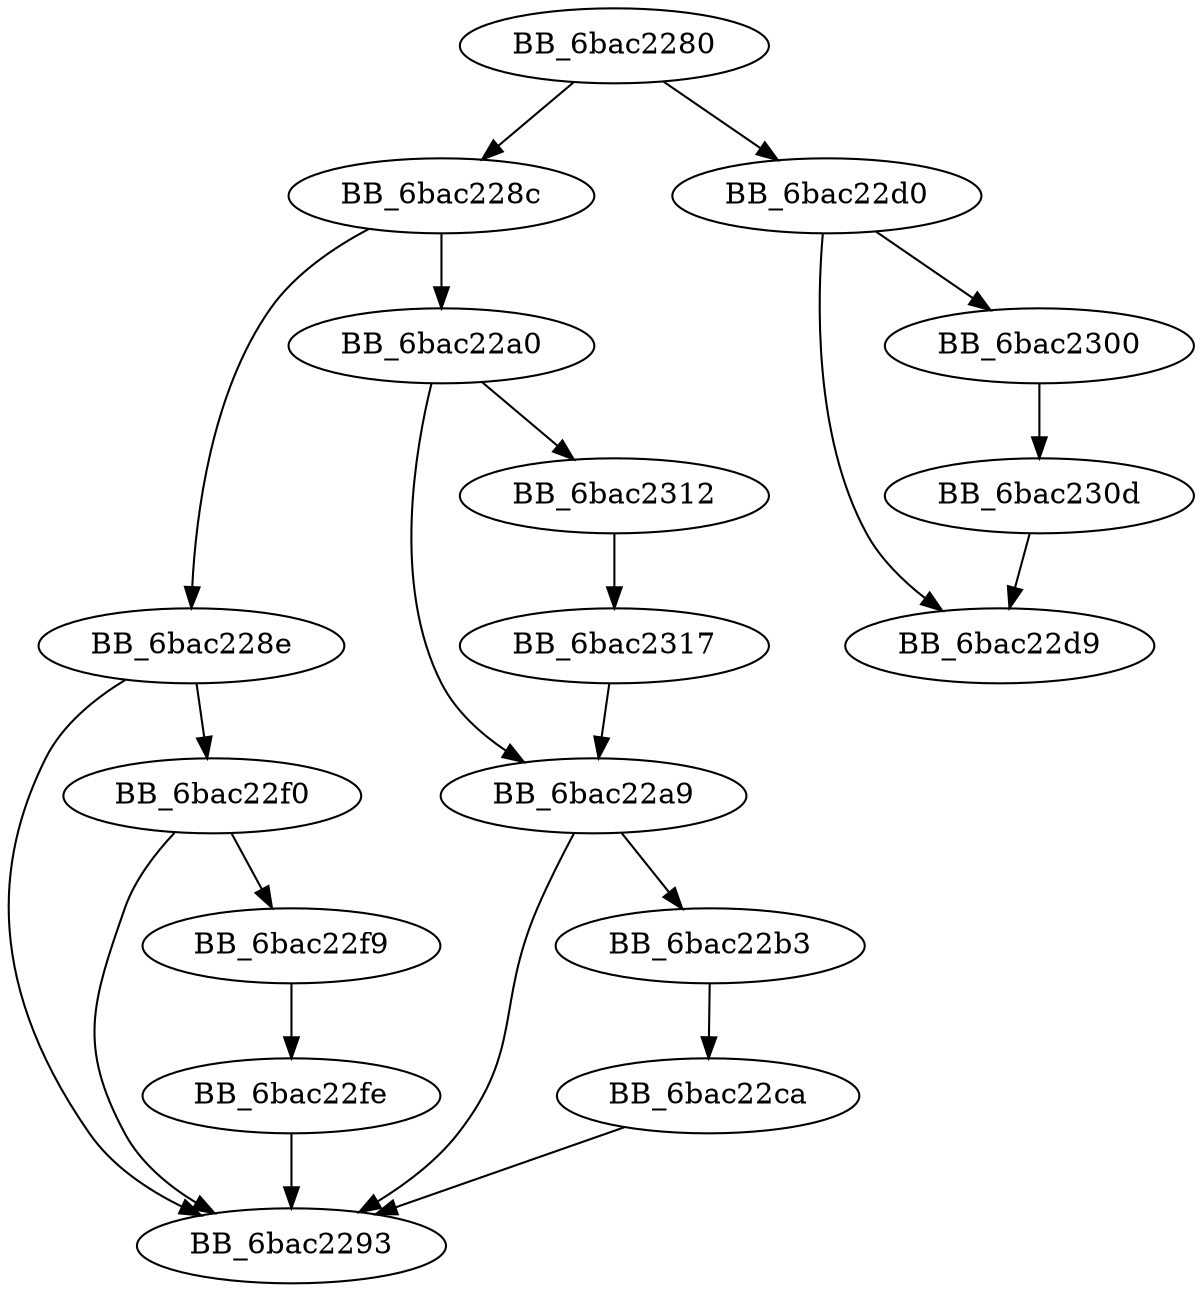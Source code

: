 DiGraph sub_6BAC2280{
BB_6bac2280->BB_6bac228c
BB_6bac2280->BB_6bac22d0
BB_6bac228c->BB_6bac228e
BB_6bac228c->BB_6bac22a0
BB_6bac228e->BB_6bac2293
BB_6bac228e->BB_6bac22f0
BB_6bac22a0->BB_6bac22a9
BB_6bac22a0->BB_6bac2312
BB_6bac22a9->BB_6bac2293
BB_6bac22a9->BB_6bac22b3
BB_6bac22b3->BB_6bac22ca
BB_6bac22ca->BB_6bac2293
BB_6bac22d0->BB_6bac22d9
BB_6bac22d0->BB_6bac2300
BB_6bac22f0->BB_6bac2293
BB_6bac22f0->BB_6bac22f9
BB_6bac22f9->BB_6bac22fe
BB_6bac22fe->BB_6bac2293
BB_6bac2300->BB_6bac230d
BB_6bac230d->BB_6bac22d9
BB_6bac2312->BB_6bac2317
BB_6bac2317->BB_6bac22a9
}
